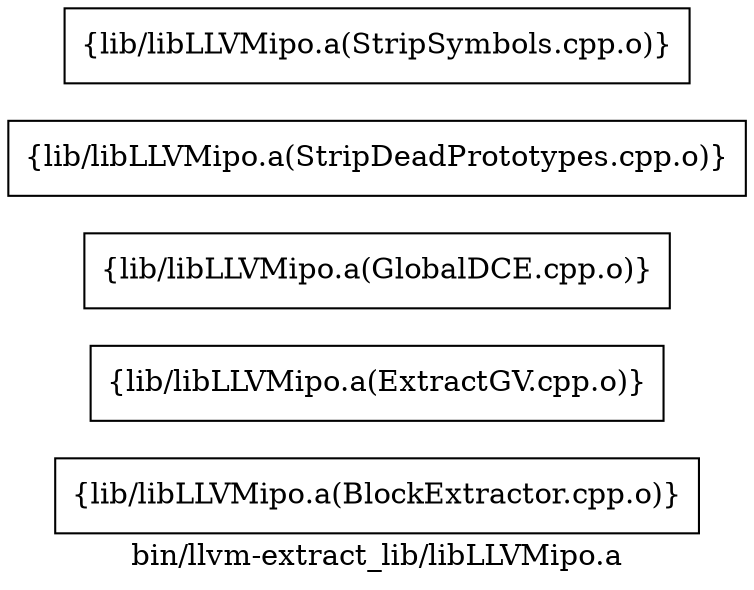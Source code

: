 digraph "bin/llvm-extract_lib/libLLVMipo.a" {
	label="bin/llvm-extract_lib/libLLVMipo.a";
	rankdir=LR;

	Node0x55bbb4c94028 [shape=record,shape=box,group=0,label="{lib/libLLVMipo.a(BlockExtractor.cpp.o)}"];
	Node0x55bbb4c93088 [shape=record,shape=box,group=0,label="{lib/libLLVMipo.a(ExtractGV.cpp.o)}"];
	Node0x55bbb4c93858 [shape=record,shape=box,group=0,label="{lib/libLLVMipo.a(GlobalDCE.cpp.o)}"];
	Node0x55bbb4c92bd8 [shape=record,shape=box,group=0,label="{lib/libLLVMipo.a(StripDeadPrototypes.cpp.o)}"];
	Node0x55bbb4c91f58 [shape=record,shape=box,group=0,label="{lib/libLLVMipo.a(StripSymbols.cpp.o)}"];
}
